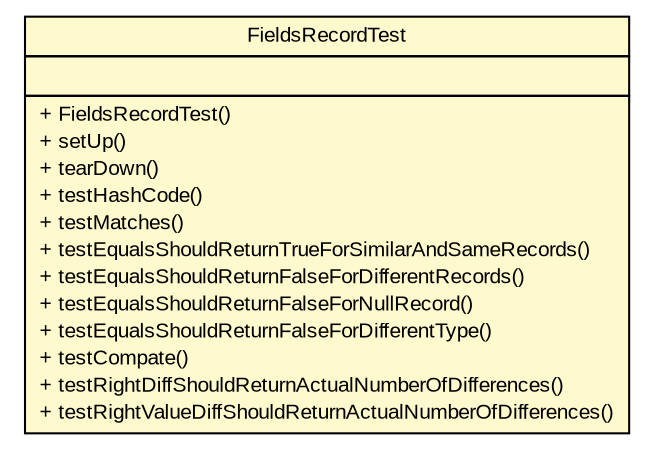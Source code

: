 #!/usr/local/bin/dot
#
# Class diagram 
# Generated by UMLGraph version R5_6 (http://www.umlgraph.org/)
#

digraph G {
	edge [fontname="arial",fontsize=10,labelfontname="arial",labelfontsize=10];
	node [fontname="arial",fontsize=10,shape=plaintext];
	nodesep=0.25;
	ranksep=0.5;
	// com.github.mkolisnyk.aerial.datagenerators.algorithms.FieldsRecordTest
	c1695 [label=<<table title="com.github.mkolisnyk.aerial.datagenerators.algorithms.FieldsRecordTest" border="0" cellborder="1" cellspacing="0" cellpadding="2" port="p" bgcolor="lemonChiffon" href="./FieldsRecordTest.html">
		<tr><td><table border="0" cellspacing="0" cellpadding="1">
<tr><td align="center" balign="center"> FieldsRecordTest </td></tr>
		</table></td></tr>
		<tr><td><table border="0" cellspacing="0" cellpadding="1">
<tr><td align="left" balign="left">  </td></tr>
		</table></td></tr>
		<tr><td><table border="0" cellspacing="0" cellpadding="1">
<tr><td align="left" balign="left"> + FieldsRecordTest() </td></tr>
<tr><td align="left" balign="left"> + setUp() </td></tr>
<tr><td align="left" balign="left"> + tearDown() </td></tr>
<tr><td align="left" balign="left"> + testHashCode() </td></tr>
<tr><td align="left" balign="left"> + testMatches() </td></tr>
<tr><td align="left" balign="left"> + testEqualsShouldReturnTrueForSimilarAndSameRecords() </td></tr>
<tr><td align="left" balign="left"> + testEqualsShouldReturnFalseForDifferentRecords() </td></tr>
<tr><td align="left" balign="left"> + testEqualsShouldReturnFalseForNullRecord() </td></tr>
<tr><td align="left" balign="left"> + testEqualsShouldReturnFalseForDifferentType() </td></tr>
<tr><td align="left" balign="left"> + testCompate() </td></tr>
<tr><td align="left" balign="left"> + testRightDiffShouldReturnActualNumberOfDifferences() </td></tr>
<tr><td align="left" balign="left"> + testRightValueDiffShouldReturnActualNumberOfDifferences() </td></tr>
		</table></td></tr>
		</table>>, URL="./FieldsRecordTest.html", fontname="arial", fontcolor="black", fontsize=10.0];
}

